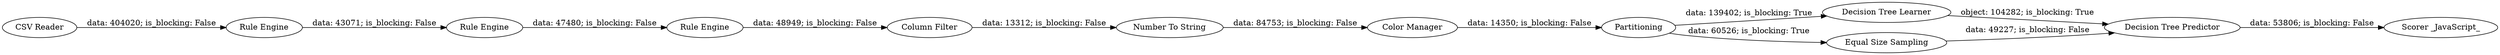 digraph {
	"2600007550166300464_6" [label="Number To String"]
	"5381163291733356966_4" [label="Rule Engine"]
	"2600007550166300464_12" [label="Decision Tree Predictor"]
	"5381163291733356966_2" [label="Rule Engine"]
	"2600007550166300464_10" [label="Decision Tree Learner"]
	"5381163291733356966_1" [label="CSV Reader"]
	"2600007550166300464_8" [label="Color Manager"]
	"5381163291733356966_5" [label="Column Filter"]
	"2600007550166300464_11" [label="Equal Size Sampling"]
	"2600007550166300464_13" [label="Scorer _JavaScript_"]
	"5381163291733356966_3" [label="Rule Engine"]
	"2600007550166300464_9" [label=Partitioning]
	"5381163291733356966_1" -> "5381163291733356966_2" [label="data: 404020; is_blocking: False"]
	"2600007550166300464_12" -> "2600007550166300464_13" [label="data: 53806; is_blocking: False"]
	"5381163291733356966_4" -> "5381163291733356966_5" [label="data: 48949; is_blocking: False"]
	"5381163291733356966_5" -> "2600007550166300464_6" [label="data: 13312; is_blocking: False"]
	"2600007550166300464_10" -> "2600007550166300464_12" [label="object: 104282; is_blocking: True"]
	"2600007550166300464_6" -> "2600007550166300464_8" [label="data: 84753; is_blocking: False"]
	"5381163291733356966_3" -> "5381163291733356966_4" [label="data: 47480; is_blocking: False"]
	"2600007550166300464_8" -> "2600007550166300464_9" [label="data: 14350; is_blocking: False"]
	"2600007550166300464_9" -> "2600007550166300464_11" [label="data: 60526; is_blocking: True"]
	"2600007550166300464_9" -> "2600007550166300464_10" [label="data: 139402; is_blocking: True"]
	"2600007550166300464_11" -> "2600007550166300464_12" [label="data: 49227; is_blocking: False"]
	"5381163291733356966_2" -> "5381163291733356966_3" [label="data: 43071; is_blocking: False"]
	rankdir=LR
}
